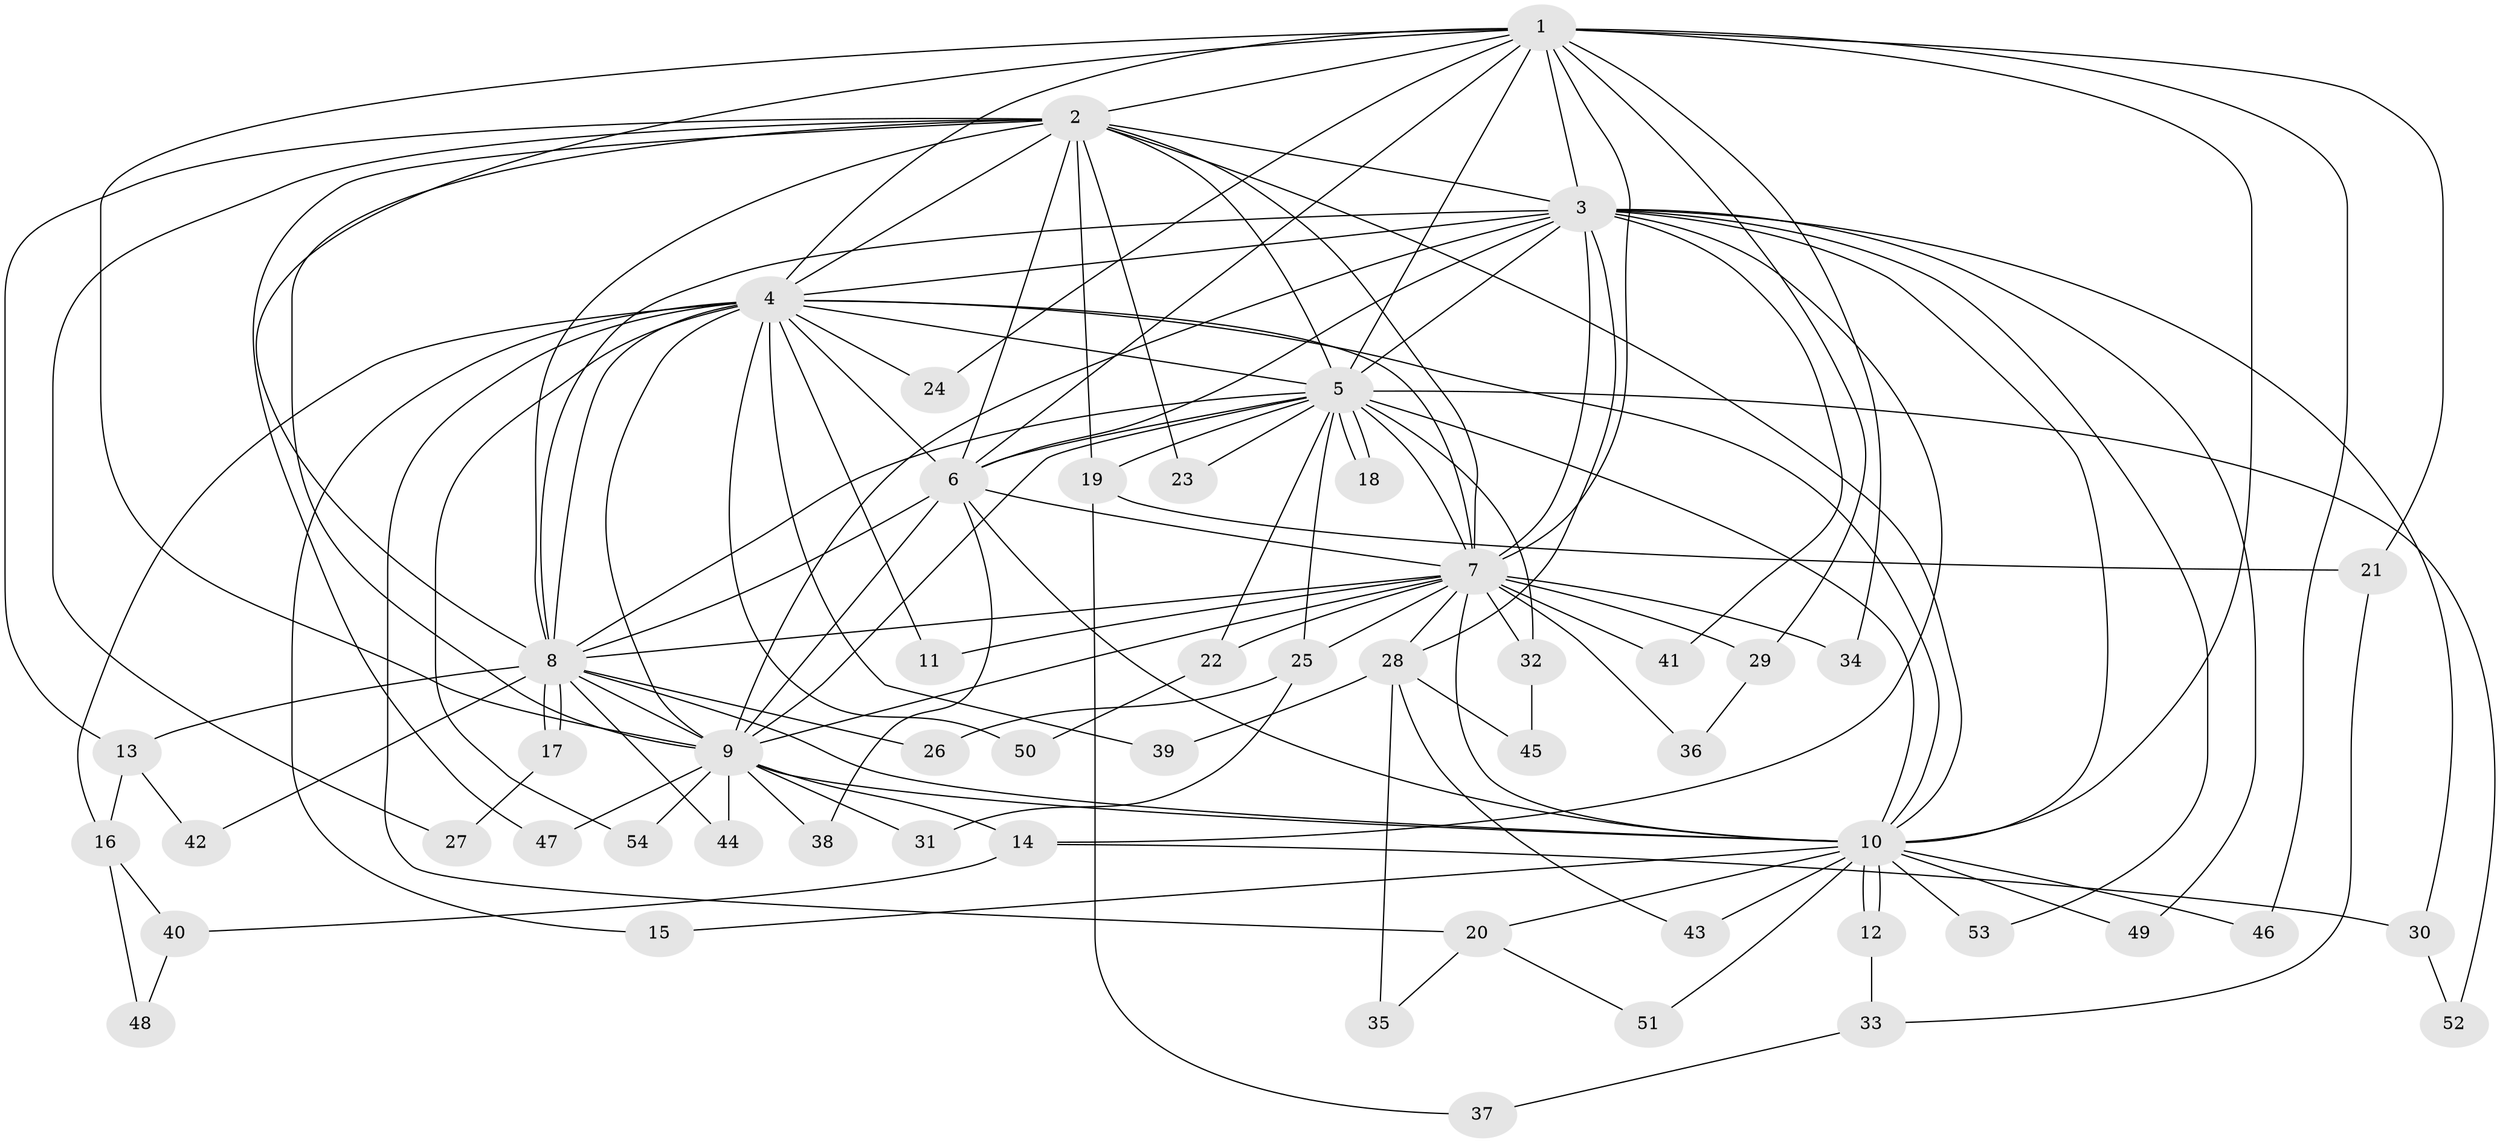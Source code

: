 // coarse degree distribution, {13: 0.08823529411764706, 12: 0.058823529411764705, 4: 0.11764705882352941, 1: 0.11764705882352941, 11: 0.029411764705882353, 2: 0.38235294117647056, 14: 0.029411764705882353, 6: 0.029411764705882353, 3: 0.11764705882352941, 10: 0.029411764705882353}
// Generated by graph-tools (version 1.1) at 2025/36/03/04/25 23:36:27]
// undirected, 54 vertices, 133 edges
graph export_dot {
  node [color=gray90,style=filled];
  1;
  2;
  3;
  4;
  5;
  6;
  7;
  8;
  9;
  10;
  11;
  12;
  13;
  14;
  15;
  16;
  17;
  18;
  19;
  20;
  21;
  22;
  23;
  24;
  25;
  26;
  27;
  28;
  29;
  30;
  31;
  32;
  33;
  34;
  35;
  36;
  37;
  38;
  39;
  40;
  41;
  42;
  43;
  44;
  45;
  46;
  47;
  48;
  49;
  50;
  51;
  52;
  53;
  54;
  1 -- 2;
  1 -- 3;
  1 -- 4;
  1 -- 5;
  1 -- 6;
  1 -- 7;
  1 -- 8;
  1 -- 9;
  1 -- 10;
  1 -- 21;
  1 -- 24;
  1 -- 29;
  1 -- 34;
  1 -- 46;
  2 -- 3;
  2 -- 4;
  2 -- 5;
  2 -- 6;
  2 -- 7;
  2 -- 8;
  2 -- 9;
  2 -- 10;
  2 -- 13;
  2 -- 19;
  2 -- 23;
  2 -- 27;
  2 -- 47;
  3 -- 4;
  3 -- 5;
  3 -- 6;
  3 -- 7;
  3 -- 8;
  3 -- 9;
  3 -- 10;
  3 -- 14;
  3 -- 28;
  3 -- 30;
  3 -- 41;
  3 -- 49;
  3 -- 53;
  4 -- 5;
  4 -- 6;
  4 -- 7;
  4 -- 8;
  4 -- 9;
  4 -- 10;
  4 -- 11;
  4 -- 15;
  4 -- 16;
  4 -- 20;
  4 -- 24;
  4 -- 39;
  4 -- 50;
  4 -- 54;
  5 -- 6;
  5 -- 7;
  5 -- 8;
  5 -- 9;
  5 -- 10;
  5 -- 18;
  5 -- 18;
  5 -- 19;
  5 -- 22;
  5 -- 23;
  5 -- 25;
  5 -- 32;
  5 -- 52;
  6 -- 7;
  6 -- 8;
  6 -- 9;
  6 -- 10;
  6 -- 38;
  7 -- 8;
  7 -- 9;
  7 -- 10;
  7 -- 11;
  7 -- 22;
  7 -- 25;
  7 -- 28;
  7 -- 29;
  7 -- 32;
  7 -- 34;
  7 -- 36;
  7 -- 41;
  8 -- 9;
  8 -- 10;
  8 -- 13;
  8 -- 17;
  8 -- 17;
  8 -- 26;
  8 -- 42;
  8 -- 44;
  9 -- 10;
  9 -- 14;
  9 -- 31;
  9 -- 38;
  9 -- 44;
  9 -- 47;
  9 -- 54;
  10 -- 12;
  10 -- 12;
  10 -- 15;
  10 -- 20;
  10 -- 43;
  10 -- 46;
  10 -- 49;
  10 -- 51;
  10 -- 53;
  12 -- 33;
  13 -- 16;
  13 -- 42;
  14 -- 30;
  14 -- 40;
  16 -- 40;
  16 -- 48;
  17 -- 27;
  19 -- 21;
  19 -- 37;
  20 -- 35;
  20 -- 51;
  21 -- 33;
  22 -- 50;
  25 -- 26;
  25 -- 31;
  28 -- 35;
  28 -- 39;
  28 -- 43;
  28 -- 45;
  29 -- 36;
  30 -- 52;
  32 -- 45;
  33 -- 37;
  40 -- 48;
}
